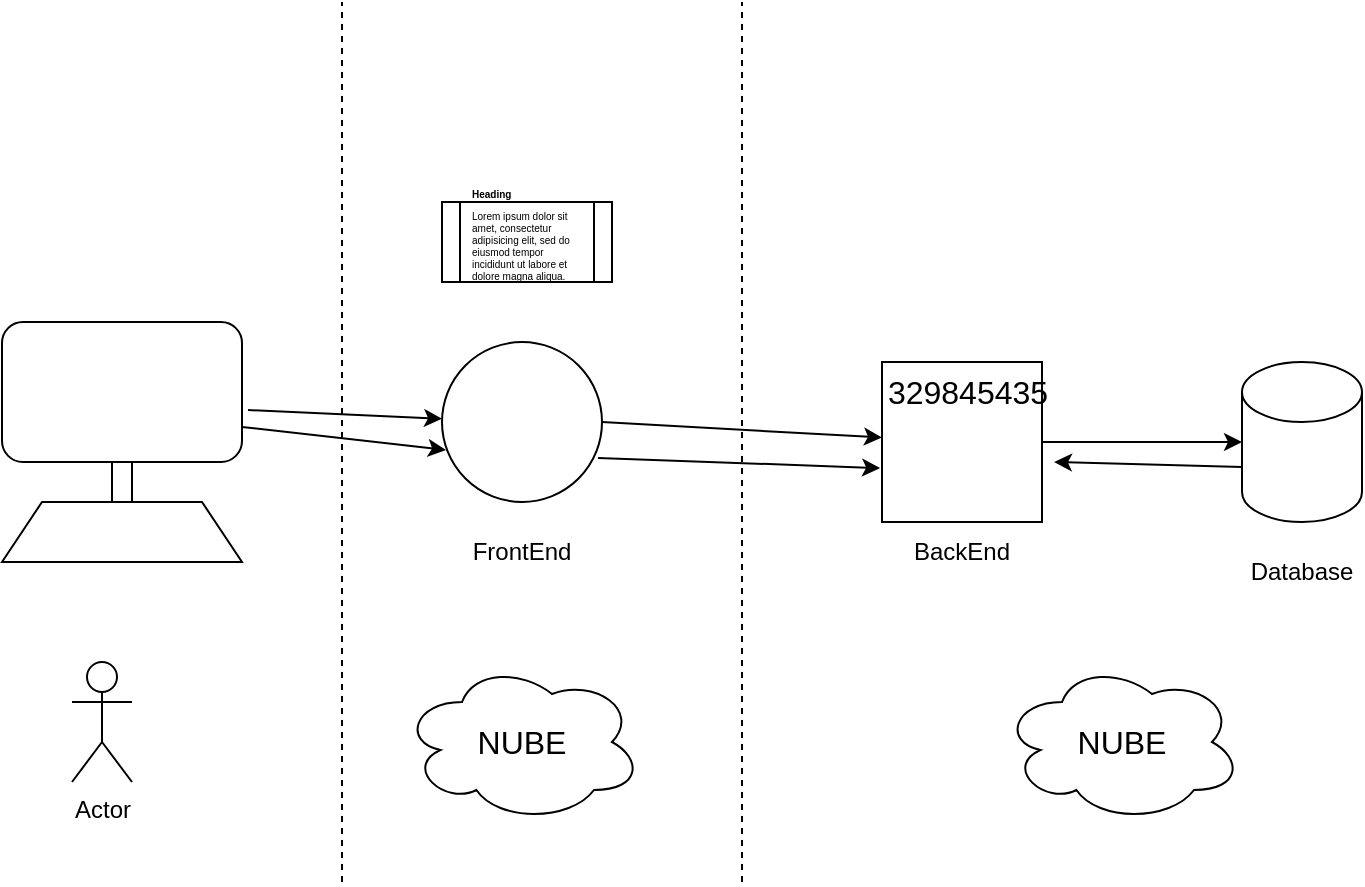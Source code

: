 <mxfile>
    <diagram id="PCEJkkdDeN1RbkdoRea3" name="Page-1">
        <mxGraphModel dx="1166" dy="499" grid="1" gridSize="10" guides="1" tooltips="1" connect="1" arrows="1" fold="1" page="1" pageScale="1" pageWidth="850" pageHeight="1100" math="0" shadow="0">
            <root>
                <mxCell id="0"/>
                <mxCell id="1" parent="0"/>
                <mxCell id="2" value="Actor" style="shape=umlActor;verticalLabelPosition=bottom;verticalAlign=top;html=1;outlineConnect=0;" vertex="1" parent="1">
                    <mxGeometry x="145" y="370" width="30" height="60" as="geometry"/>
                </mxCell>
                <mxCell id="3" value="" style="rounded=1;whiteSpace=wrap;html=1;" vertex="1" parent="1">
                    <mxGeometry x="110" y="200" width="120" height="70" as="geometry"/>
                </mxCell>
                <mxCell id="4" value="" style="rounded=0;whiteSpace=wrap;html=1;" vertex="1" parent="1">
                    <mxGeometry x="165" y="270" width="10" height="20" as="geometry"/>
                </mxCell>
                <mxCell id="6" value="" style="shape=trapezoid;perimeter=trapezoidPerimeter;whiteSpace=wrap;html=1;fixedSize=1;" vertex="1" parent="1">
                    <mxGeometry x="110" y="290" width="120" height="30" as="geometry"/>
                </mxCell>
                <mxCell id="7" value="" style="ellipse;whiteSpace=wrap;html=1;aspect=fixed;" vertex="1" parent="1">
                    <mxGeometry x="330" y="210" width="80" height="80" as="geometry"/>
                </mxCell>
                <mxCell id="8" value="FrontEnd" style="text;html=1;strokeColor=none;fillColor=none;align=center;verticalAlign=middle;whiteSpace=wrap;rounded=0;" vertex="1" parent="1">
                    <mxGeometry x="340" y="300" width="60" height="30" as="geometry"/>
                </mxCell>
                <mxCell id="9" value="" style="whiteSpace=wrap;html=1;aspect=fixed;" vertex="1" parent="1">
                    <mxGeometry x="550" y="220" width="80" height="80" as="geometry"/>
                </mxCell>
                <mxCell id="10" value="BackEnd" style="text;html=1;strokeColor=none;fillColor=none;align=center;verticalAlign=middle;whiteSpace=wrap;rounded=0;" vertex="1" parent="1">
                    <mxGeometry x="560" y="300" width="60" height="30" as="geometry"/>
                </mxCell>
                <mxCell id="13" value="" style="group" vertex="1" connectable="0" parent="1">
                    <mxGeometry x="330" y="140" width="85" height="60" as="geometry"/>
                </mxCell>
                <mxCell id="11" value="" style="shape=process;whiteSpace=wrap;html=1;backgroundOutline=1;" vertex="1" parent="13">
                    <mxGeometry width="85" height="40" as="geometry"/>
                </mxCell>
                <mxCell id="12" value="&lt;h1 style=&quot;font-size: 5px;&quot;&gt;&lt;font style=&quot;font-size: 5px;&quot;&gt;Heading&lt;/font&gt;&lt;/h1&gt;&lt;p style=&quot;font-size: 5px;&quot;&gt;&lt;font style=&quot;font-size: 5px;&quot;&gt;Lorem ipsum dolor sit amet, consectetur adipisicing elit, sed do eiusmod tempor incididunt ut labore et dolore magna aliqua.&lt;/font&gt;&lt;/p&gt;" style="text;html=1;strokeColor=none;fillColor=none;spacing=5;spacingTop=-20;whiteSpace=wrap;overflow=hidden;rounded=0;" vertex="1" parent="13">
                    <mxGeometry x="10" width="65" height="60" as="geometry"/>
                </mxCell>
                <mxCell id="15" value="" style="shape=cylinder3;whiteSpace=wrap;html=1;boundedLbl=1;backgroundOutline=1;size=15;fontSize=5;" vertex="1" parent="1">
                    <mxGeometry x="730" y="220" width="60" height="80" as="geometry"/>
                </mxCell>
                <mxCell id="16" value="Database" style="text;html=1;strokeColor=none;fillColor=none;align=center;verticalAlign=middle;whiteSpace=wrap;rounded=0;" vertex="1" parent="1">
                    <mxGeometry x="730" y="310" width="60" height="30" as="geometry"/>
                </mxCell>
                <mxCell id="17" value="" style="endArrow=none;dashed=1;html=1;fontSize=5;" edge="1" parent="1">
                    <mxGeometry width="50" height="50" relative="1" as="geometry">
                        <mxPoint x="480" y="480" as="sourcePoint"/>
                        <mxPoint x="480" y="40" as="targetPoint"/>
                    </mxGeometry>
                </mxCell>
                <mxCell id="18" value="" style="endArrow=none;dashed=1;html=1;fontSize=5;" edge="1" parent="1">
                    <mxGeometry width="50" height="50" relative="1" as="geometry">
                        <mxPoint x="280" y="480" as="sourcePoint"/>
                        <mxPoint x="280" y="40" as="targetPoint"/>
                    </mxGeometry>
                </mxCell>
                <mxCell id="19" value="&lt;font style=&quot;font-size: 16px;&quot;&gt;NUBE&lt;/font&gt;" style="ellipse;shape=cloud;whiteSpace=wrap;html=1;fontSize=5;" vertex="1" parent="1">
                    <mxGeometry x="310" y="370" width="120" height="80" as="geometry"/>
                </mxCell>
                <mxCell id="20" value="&lt;font style=&quot;font-size: 16px;&quot;&gt;NUBE&lt;/font&gt;" style="ellipse;shape=cloud;whiteSpace=wrap;html=1;fontSize=5;" vertex="1" parent="1">
                    <mxGeometry x="610" y="370" width="120" height="80" as="geometry"/>
                </mxCell>
                <mxCell id="23" value="" style="endArrow=classic;html=1;fontSize=16;exitX=1.025;exitY=0.629;exitDx=0;exitDy=0;exitPerimeter=0;" edge="1" parent="1" source="3" target="7">
                    <mxGeometry width="50" height="50" relative="1" as="geometry">
                        <mxPoint x="570" y="280" as="sourcePoint"/>
                        <mxPoint x="620" y="230" as="targetPoint"/>
                    </mxGeometry>
                </mxCell>
                <mxCell id="26" value="" style="endArrow=classic;html=1;fontSize=16;exitX=1;exitY=0.5;exitDx=0;exitDy=0;" edge="1" parent="1" source="7" target="9">
                    <mxGeometry width="50" height="50" relative="1" as="geometry">
                        <mxPoint x="570" y="280" as="sourcePoint"/>
                        <mxPoint x="620" y="230" as="targetPoint"/>
                    </mxGeometry>
                </mxCell>
                <mxCell id="29" value="" style="endArrow=classic;html=1;fontSize=16;exitX=1;exitY=0.5;exitDx=0;exitDy=0;entryX=0;entryY=0.5;entryDx=0;entryDy=0;entryPerimeter=0;" edge="1" parent="1" source="9" target="15">
                    <mxGeometry width="50" height="50" relative="1" as="geometry">
                        <mxPoint x="570" y="280" as="sourcePoint"/>
                        <mxPoint x="620" y="230" as="targetPoint"/>
                    </mxGeometry>
                </mxCell>
                <mxCell id="30" value="" style="endArrow=classic;html=1;fontSize=16;exitX=0;exitY=0;exitDx=0;exitDy=52.5;exitPerimeter=0;entryX=1.075;entryY=0.625;entryDx=0;entryDy=0;entryPerimeter=0;" edge="1" parent="1" source="15" target="9">
                    <mxGeometry width="50" height="50" relative="1" as="geometry">
                        <mxPoint x="570" y="280" as="sourcePoint"/>
                        <mxPoint x="620" y="230" as="targetPoint"/>
                    </mxGeometry>
                </mxCell>
                <mxCell id="32" value="" style="endArrow=classic;html=1;fontSize=16;exitX=1;exitY=0.75;exitDx=0;exitDy=0;entryX=0.025;entryY=0.675;entryDx=0;entryDy=0;entryPerimeter=0;" edge="1" parent="1" source="3" target="7">
                    <mxGeometry width="50" height="50" relative="1" as="geometry">
                        <mxPoint x="570" y="270" as="sourcePoint"/>
                        <mxPoint x="620" y="220" as="targetPoint"/>
                    </mxGeometry>
                </mxCell>
                <mxCell id="33" value="" style="endArrow=classic;html=1;fontSize=16;exitX=0.975;exitY=0.725;exitDx=0;exitDy=0;exitPerimeter=0;entryX=-0.012;entryY=0.663;entryDx=0;entryDy=0;entryPerimeter=0;" edge="1" parent="1" source="7" target="9">
                    <mxGeometry width="50" height="50" relative="1" as="geometry">
                        <mxPoint x="570" y="270" as="sourcePoint"/>
                        <mxPoint x="620" y="220" as="targetPoint"/>
                    </mxGeometry>
                </mxCell>
                <mxCell id="40" value="329845435" style="text;html=1;strokeColor=none;fillColor=none;align=center;verticalAlign=middle;whiteSpace=wrap;rounded=0;fontSize=16;" vertex="1" parent="1">
                    <mxGeometry x="562.5" y="220" width="60" height="30" as="geometry"/>
                </mxCell>
            </root>
        </mxGraphModel>
    </diagram>
</mxfile>